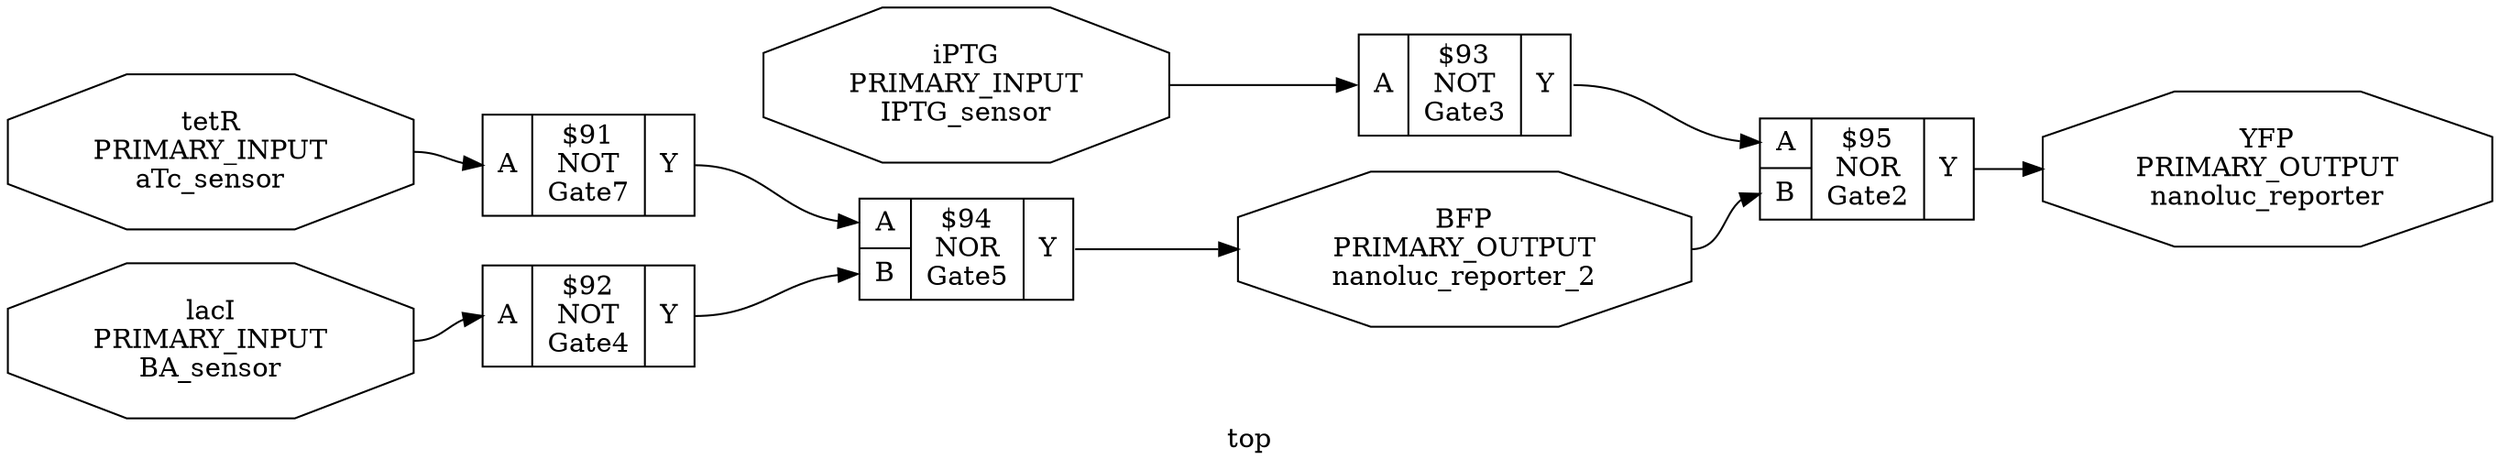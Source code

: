 digraph "top" {
label="top";
rankdir="LR";
remincross=true;
n4 [ shape=octagon, label="BFP\nPRIMARY_OUTPUT\nnanoluc_reporter_2", fontcolor="black"];
n5 [ shape=octagon, label="YFP\nPRIMARY_OUTPUT\nnanoluc_reporter", fontcolor="black"];
n6 [ shape=octagon, label="iPTG\nPRIMARY_INPUT\nIPTG_sensor", fontcolor="black"];
n7 [ shape=octagon, label="lacI\nPRIMARY_INPUT\nBA_sensor", fontcolor="black"];
n8 [ shape=octagon, label="tetR\nPRIMARY_INPUT\naTc_sensor", fontcolor="black"];
c11 [ shape=record, label="{{<p9> A}|$91\nNOT\nGate7|{<p10> Y}}",  ];
c12 [ shape=record, label="{{<p9> A}|$92\nNOT\nGate4|{<p10> Y}}",  ];
c13 [ shape=record, label="{{<p9> A}|$93\nNOT\nGate3|{<p10> Y}}",  ];
c15 [ shape=record, label="{{<p9> A|<p14> B}|$94\nNOR\nGate5|{<p10> Y}}",  ];
c16 [ shape=record, label="{{<p9> A|<p14> B}|$95\nNOR\nGate2|{<p10> Y}}",  ];
c11:p10:e -> c15:p9:w [color="black", fontcolor="black", label=""];
c12:p10:e -> c15:p14:w [color="black", fontcolor="black", label=""];
c13:p10:e -> c16:p9:w [color="black", fontcolor="black", label=""];
c15:p10:e -> n4:w [color="black", fontcolor="black", label=""];
n4:e -> c16:p14:w [color="black", fontcolor="black", label=""];
c16:p10:e -> n5:w [color="black", fontcolor="black", label=""];
n6:e -> c13:p9:w [color="black", fontcolor="black", label=""];
n7:e -> c12:p9:w [color="black", fontcolor="black", label=""];
n8:e -> c11:p9:w [color="black", fontcolor="black", label=""];
}
